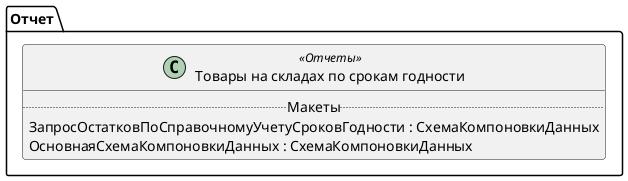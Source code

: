 ﻿@startuml ТоварыНаСкладахПоСрокамГодности
'!include templates.wsd
'..\include templates.wsd
class Отчет.ТоварыНаСкладахПоСрокамГодности as "Товары на складах по срокам годности" <<Отчеты>>
{
..Макеты..
ЗапросОстатковПоСправочномуУчетуСроковГодности : СхемаКомпоновкиДанных
ОсновнаяСхемаКомпоновкиДанных : СхемаКомпоновкиДанных
}
@enduml
